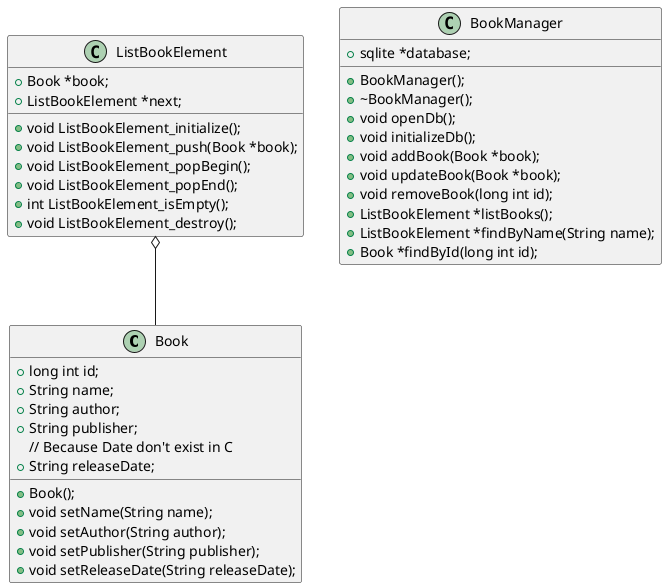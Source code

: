 @startuml BookClasses
class Book {
    +long int id;
    +String name;
    +String author;
    +String publisher;
    // Because Date don't exist in C
    +String releaseDate;

    +Book();
    +void setName(String name);
    +void setAuthor(String author);
    +void setPublisher(String publisher);
    +void setReleaseDate(String releaseDate);
}

class BookManager {
    +sqlite *database;

    +BookManager();
    +~BookManager();
    +void openDb();
    +void initializeDb();
    +void addBook(Book *book);
    +void updateBook(Book *book);
    +void removeBook(long int id);
    +ListBookElement *listBooks();
    +ListBookElement *findByName(String name);
    +Book *findById(long int id);
}

class ListBookElement {
    +Book *book;
    +ListBookElement *next;

    +void ListBookElement_initialize();
    +void ListBookElement_push(Book *book);
    +void ListBookElement_popBegin();
    +void ListBookElement_popEnd();
    +int ListBookElement_isEmpty();
    +void ListBookElement_destroy();
}

ListBookElement o-- Book